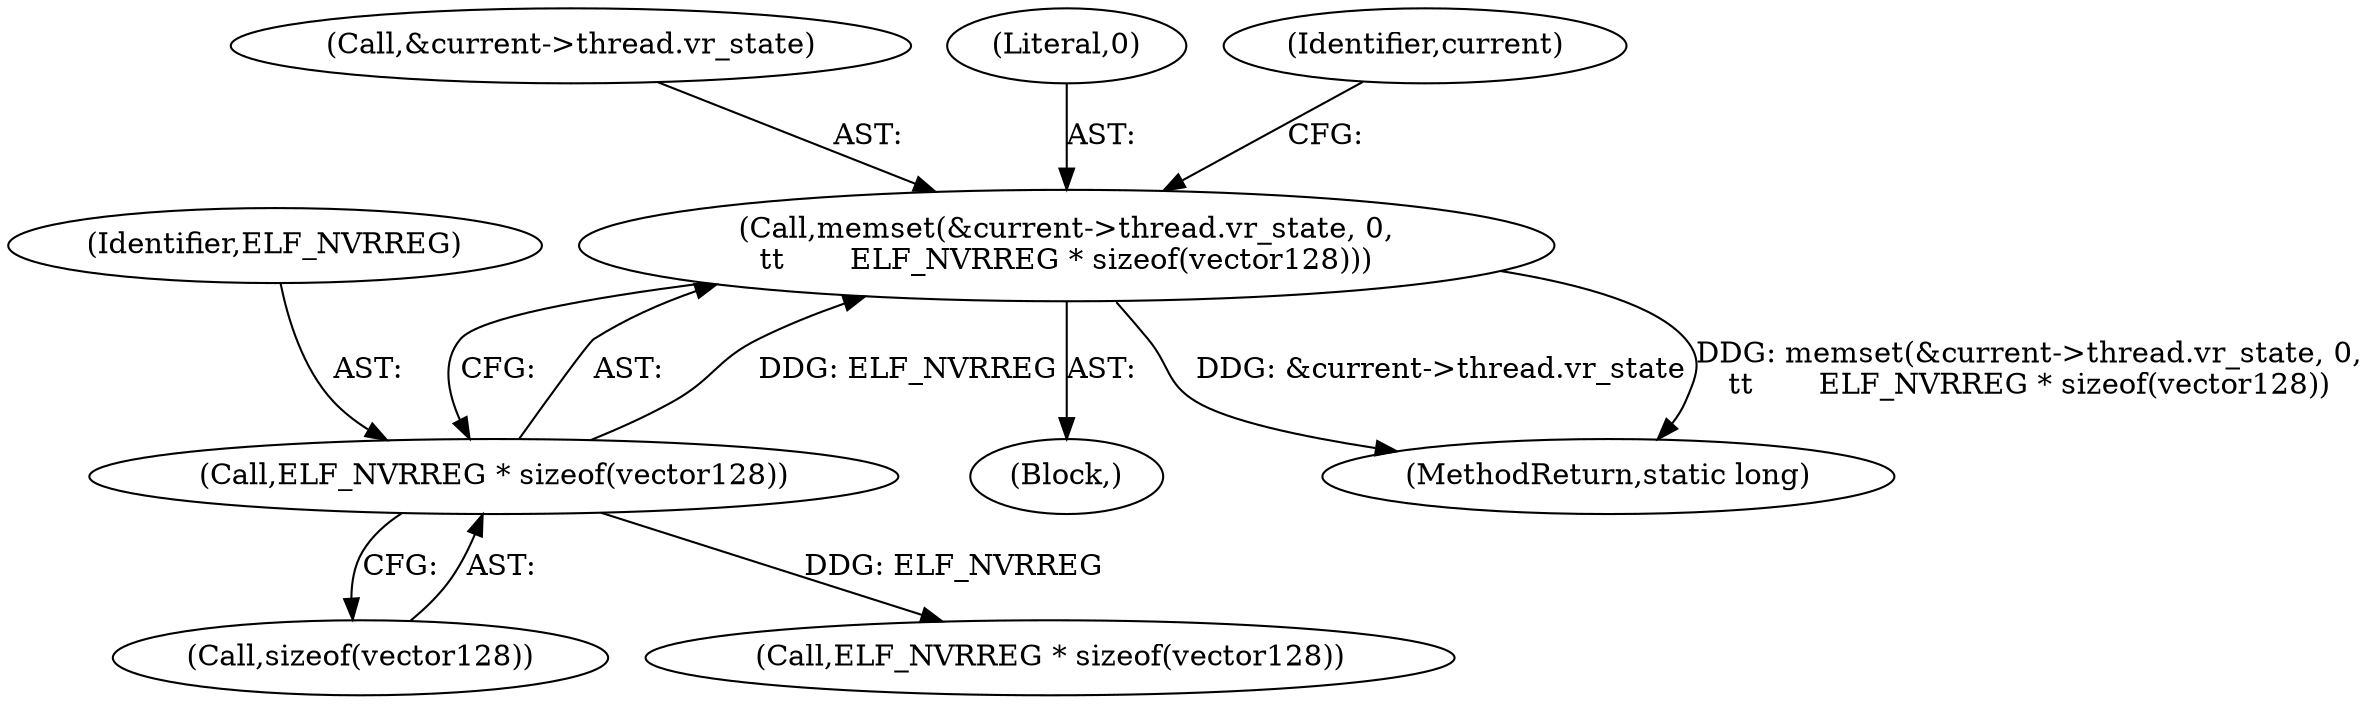 digraph "0_linux_d2b9d2a5ad5ef04ff978c9923d19730cb05efd55@API" {
"1000232" [label="(Call,memset(&current->thread.vr_state, 0,\n\t\t       ELF_NVRREG * sizeof(vector128)))"];
"1000240" [label="(Call,ELF_NVRREG * sizeof(vector128))"];
"1000233" [label="(Call,&current->thread.vr_state)"];
"1000231" [label="(Block,)"];
"1000242" [label="(Call,sizeof(vector128))"];
"1000252" [label="(Call,ELF_NVRREG * sizeof(vector128))"];
"1000239" [label="(Literal,0)"];
"1000241" [label="(Identifier,ELF_NVRREG)"];
"1000248" [label="(Identifier,current)"];
"1000232" [label="(Call,memset(&current->thread.vr_state, 0,\n\t\t       ELF_NVRREG * sizeof(vector128)))"];
"1000240" [label="(Call,ELF_NVRREG * sizeof(vector128))"];
"1000533" [label="(MethodReturn,static long)"];
"1000232" -> "1000231"  [label="AST: "];
"1000232" -> "1000240"  [label="CFG: "];
"1000233" -> "1000232"  [label="AST: "];
"1000239" -> "1000232"  [label="AST: "];
"1000240" -> "1000232"  [label="AST: "];
"1000248" -> "1000232"  [label="CFG: "];
"1000232" -> "1000533"  [label="DDG: &current->thread.vr_state"];
"1000232" -> "1000533"  [label="DDG: memset(&current->thread.vr_state, 0,\n\t\t       ELF_NVRREG * sizeof(vector128))"];
"1000240" -> "1000232"  [label="DDG: ELF_NVRREG"];
"1000240" -> "1000242"  [label="CFG: "];
"1000241" -> "1000240"  [label="AST: "];
"1000242" -> "1000240"  [label="AST: "];
"1000240" -> "1000252"  [label="DDG: ELF_NVRREG"];
}
